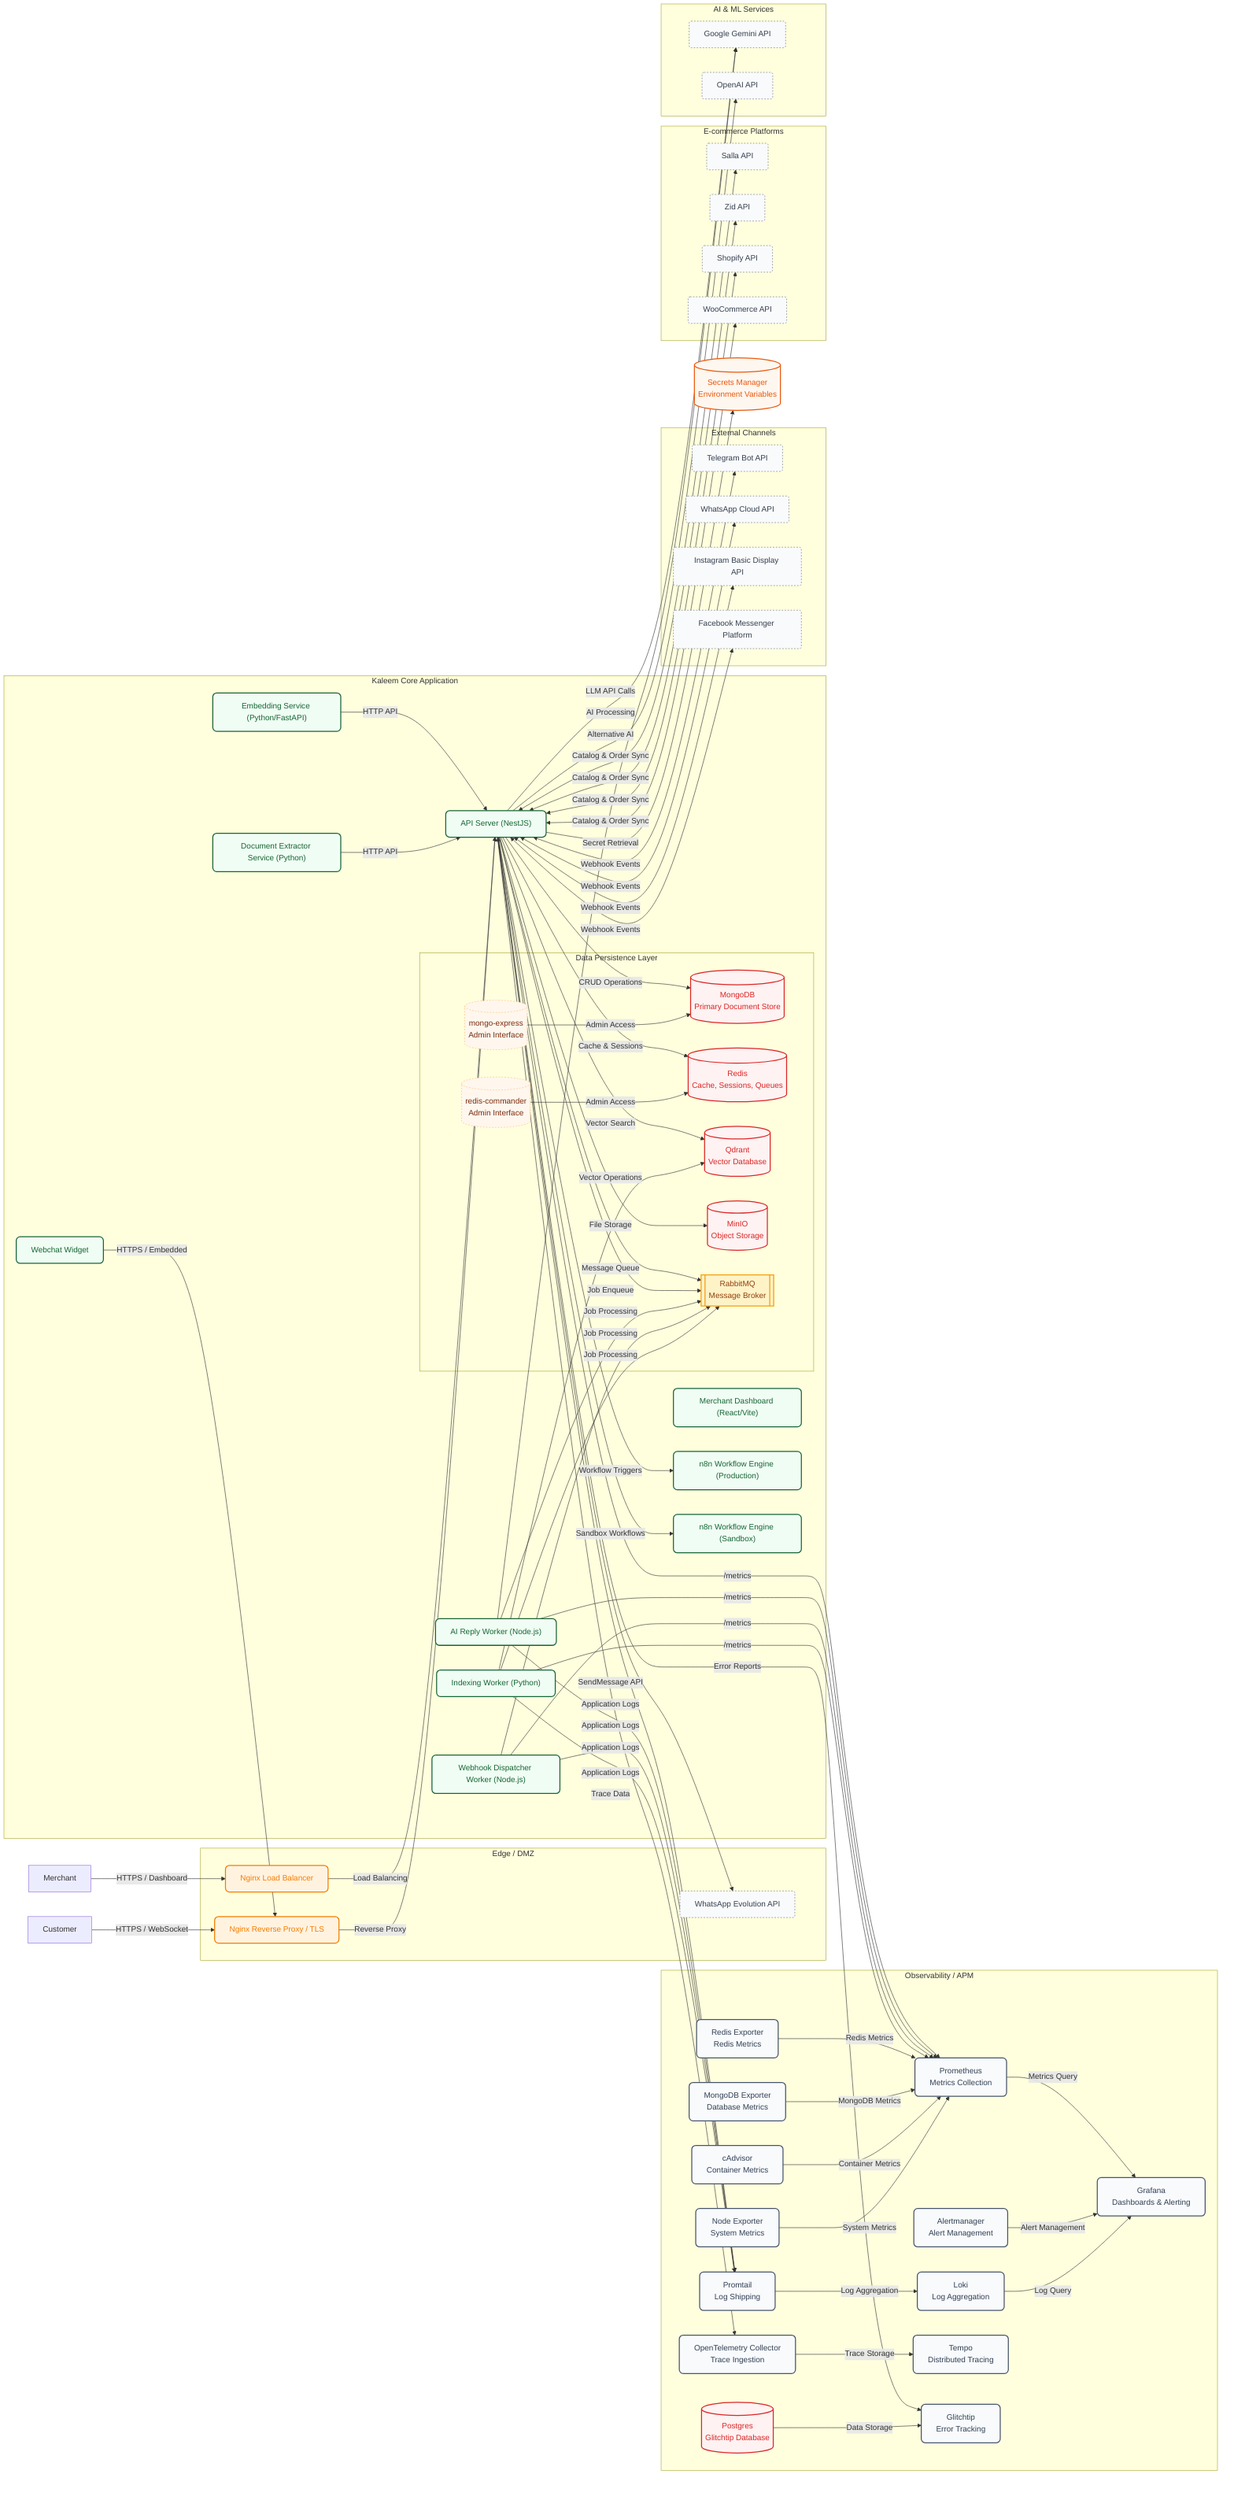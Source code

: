 %% Kaleem — C4 Level 2: Container (Mermaid) — FULL STACK
%% Last updated: 2025-09-27 17:52
flowchart LR

  %% ========== STYLING DEFINITIONS ==========
  classDef actor fill:#e8f4fd,color:#1976d2,stroke:#1976d2,stroke-width:2px,rx:8px
  classDef edge fill:#fff3e0,color:#f57c00,stroke:#f57c00,stroke-width:2px,rx:8px
  classDef container fill:#f0fdf4,color:#166534,stroke:#166534,stroke-width:2px,rx:8px
  classDef datastore fill:#fef2f2,color:#dc2626,stroke:#dc2626,stroke-width:2px,rx:8px
  classDef external fill:#f9fafb,color:#374151,stroke:#6b7280,stroke-width:1px,stroke-dasharray:3 3,rx:4px
  classDef monitoring fill:#f8fafc,color:#334155,stroke:#475569,stroke-width:2px,rx:8px
  classDef security fill:#fef7f0,color:#ea580c,stroke:#ea580c,stroke-width:2px,rx:8px
  classDef queue fill:#fef3c7,color:#92400e,stroke:#f59e0b,stroke-width:2px,rx:8px
  classDef tool fill:#fff7ed,color:#7c2d12,stroke:#fdba74,stroke-width:1px,stroke-dasharray:3 3,rx:4px

  %% Edge / DMZ
  subgraph DMZ["Edge / DMZ"]
    LB["Nginx Load Balancer"]:::edge
    Nginx["Nginx Reverse Proxy / TLS"]:::edge
    Evolution["WhatsApp Evolution API"]:::external
  end

  %% Core Application
  subgraph Core["Kaleem Core Application"]
    API["API Server (NestJS)"]:::container
    Dashboard["Merchant Dashboard (React/Vite)"]:::container
    Widget["Webchat Widget"]:::container
    N8n["n8n Workflow Engine (Production)"]:::container
    N8nSandbox["n8n Workflow Engine (Sandbox)"]:::container
    Embedding["Embedding Service (Python/FastAPI)"]:::container
    Extractor["Document Extractor Service (Python)"]:::container
    AIReplyWorker["AI Reply Worker (Node.js)"]:::container
    WebhookDispatcher["Webhook Dispatcher Worker (Node.js)"]:::container
    IndexingWorker["Indexing Worker (Python)"]:::container

    subgraph DataLayer["Data Persistence Layer"]
      MongoDB[("MongoDB<br/>Primary Document Store")]:::datastore
      MongoExpress[("mongo-express<br/>Admin Interface")]:::tool
      Redis[("Redis<br/>Cache, Sessions, Queues")]:::datastore
      RedisCommander[("redis-commander<br/>Admin Interface")]:::tool
      Qdrant[("Qdrant<br/>Vector Database")]:::datastore
      MinIO[("MinIO<br/>Object Storage")]:::datastore
      RabbitMQ[["RabbitMQ<br/>Message Broker"]]:::queue
    end
  end

  %% Observability Stack
  subgraph Observability["Observability / APM"]
    Prometheus["Prometheus<br/>Metrics Collection"]:::monitoring
    Alertmanager["Alertmanager<br/>Alert Management"]:::monitoring
    Grafana["Grafana<br/>Dashboards & Alerting"]:::monitoring
    Loki["Loki<br/>Log Aggregation"]:::monitoring
    Promtail["Promtail<br/>Log Shipping"]:::monitoring
    Tempo["Tempo<br/>Distributed Tracing"]:::monitoring
    OtelCollector["OpenTelemetry Collector<br/>Trace Ingestion"]:::monitoring
    CAdvisor["cAdvisor<br/>Container Metrics"]:::monitoring
    RedisExporter["Redis Exporter<br/>Redis Metrics"]:::monitoring
    MongoExporter["MongoDB Exporter<br/>Database Metrics"]:::monitoring
    NodeExporter["Node Exporter<br/>System Metrics"]:::monitoring
    Glitchtip["Glitchtip<br/>Error Tracking"]:::monitoring
    GlitchtipPostgres[("Postgres<br/>Glitchtip Database")]:::datastore
  end

  %% External Systems
  subgraph ExternalChannels["External Channels"]
    TelegramAPI["Telegram Bot API"]:::external
    WhatsAppCloud["WhatsApp Cloud API"]:::external
    InstagramAPI["Instagram Basic Display API"]:::external
    MessengerAPI["Facebook Messenger Platform"]:::external
  end

  subgraph CommercePlatforms["E-commerce Platforms"]
    SallaAPI["Salla API"]:::external
    ZidAPI["Zid API"]:::external
    ShopifyAPI["Shopify API"]:::external
    WooCommerceAPI["WooCommerce API"]:::external
  end

  subgraph AIProviders["AI & ML Services"]
    GeminiAPI["Google Gemini API"]:::external
    OpenAIAPI["OpenAI API"]:::external
  end

  SecretsManager[("Secrets Manager<br/>Environment Variables")]:::security

  %% User Interactions
  Customer -->|HTTPS / WebSocket| Nginx
  Merchant -->|HTTPS / Dashboard| LB
  LB -->|Load Balancing| API
  Nginx -->|Reverse Proxy| API
  Widget -->|HTTPS / Embedded| Nginx

  %% API Dependencies
  API -->|CRUD Operations| MongoDB
  API -->|Cache & Sessions| Redis
  API -->|Vector Search| Qdrant
  API -->|File Storage| MinIO
  API -->|Workflow Triggers| N8n
  API -->|Sandbox Workflows| N8nSandbox
  API -->|Message Queue| RabbitMQ
  API -->|Secret Retrieval| SecretsManager

  %% External Integrations
  API <-->|Webhook Events| TelegramAPI
  API <-->|Webhook Events| WhatsAppCloud
  API <-->|Webhook Events| InstagramAPI
  API <-->|Webhook Events| MessengerAPI
  API <-->|SendMessage API| Evolution

  %% E-commerce Platform Integrations
  API <-->|Catalog & Order Sync| SallaAPI
  API <-->|Catalog & Order Sync| ZidAPI
  API <-->|Catalog & Order Sync| ShopifyAPI
  API <-->|Catalog & Order Sync| WooCommerceAPI

  %% AI Service Integrations
  API -->|LLM API Calls| GeminiAPI
  API -->|Alternative AI| OpenAIAPI

  %% Background Workers
  API -->|Job Enqueue| RabbitMQ
  AIReplyWorker -->|Job Processing| RabbitMQ
  WebhookDispatcher -->|Job Processing| RabbitMQ
  IndexingWorker -->|Job Processing| RabbitMQ

  %% Worker Dependencies
  AIReplyWorker -->|AI Processing| GeminiAPI
  IndexingWorker -->|Vector Operations| Qdrant
  Embedding -->|HTTP API| API
  Extractor -->|HTTP API| API

  %% Admin Interface Connections
  MongoExpress -->|Admin Access| MongoDB
  RedisCommander -->|Admin Access| Redis

  %% Observability Data Flow
  API -->|/metrics| Prometheus
  AIReplyWorker -->|/metrics| Prometheus
  WebhookDispatcher -->|/metrics| Prometheus
  IndexingWorker -->|/metrics| Prometheus
  RedisExporter -->|Redis Metrics| Prometheus
  MongoExporter -->|MongoDB Metrics| Prometheus
  CAdvisor -->|Container Metrics| Prometheus
  NodeExporter -->|System Metrics| Prometheus

  %% Logging Pipeline
  API -->|Application Logs| Promtail
  AIReplyWorker -->|Application Logs| Promtail
  WebhookDispatcher -->|Application Logs| Promtail
  IndexingWorker -->|Application Logs| Promtail
  Promtail -->|Log Aggregation| Loki

  %% Distributed Tracing
  API -->|Trace Data| OtelCollector
  OtelCollector -->|Trace Storage| Tempo

  %% Monitoring Dashboard
  Prometheus -->|Metrics Query| Grafana
  Alertmanager -->|Alert Management| Grafana
  Loki -->|Log Query| Grafana

  %% Error Tracking
  API -->|Error Reports| Glitchtip
  GlitchtipPostgres -->|Data Storage| Glitchtip

  %% ========== LAYOUT STYLING ==========
  class Actors,DMZ,Core,ExternalChannels,CommercePlatforms,AIDataProviders,Observability,Security flow